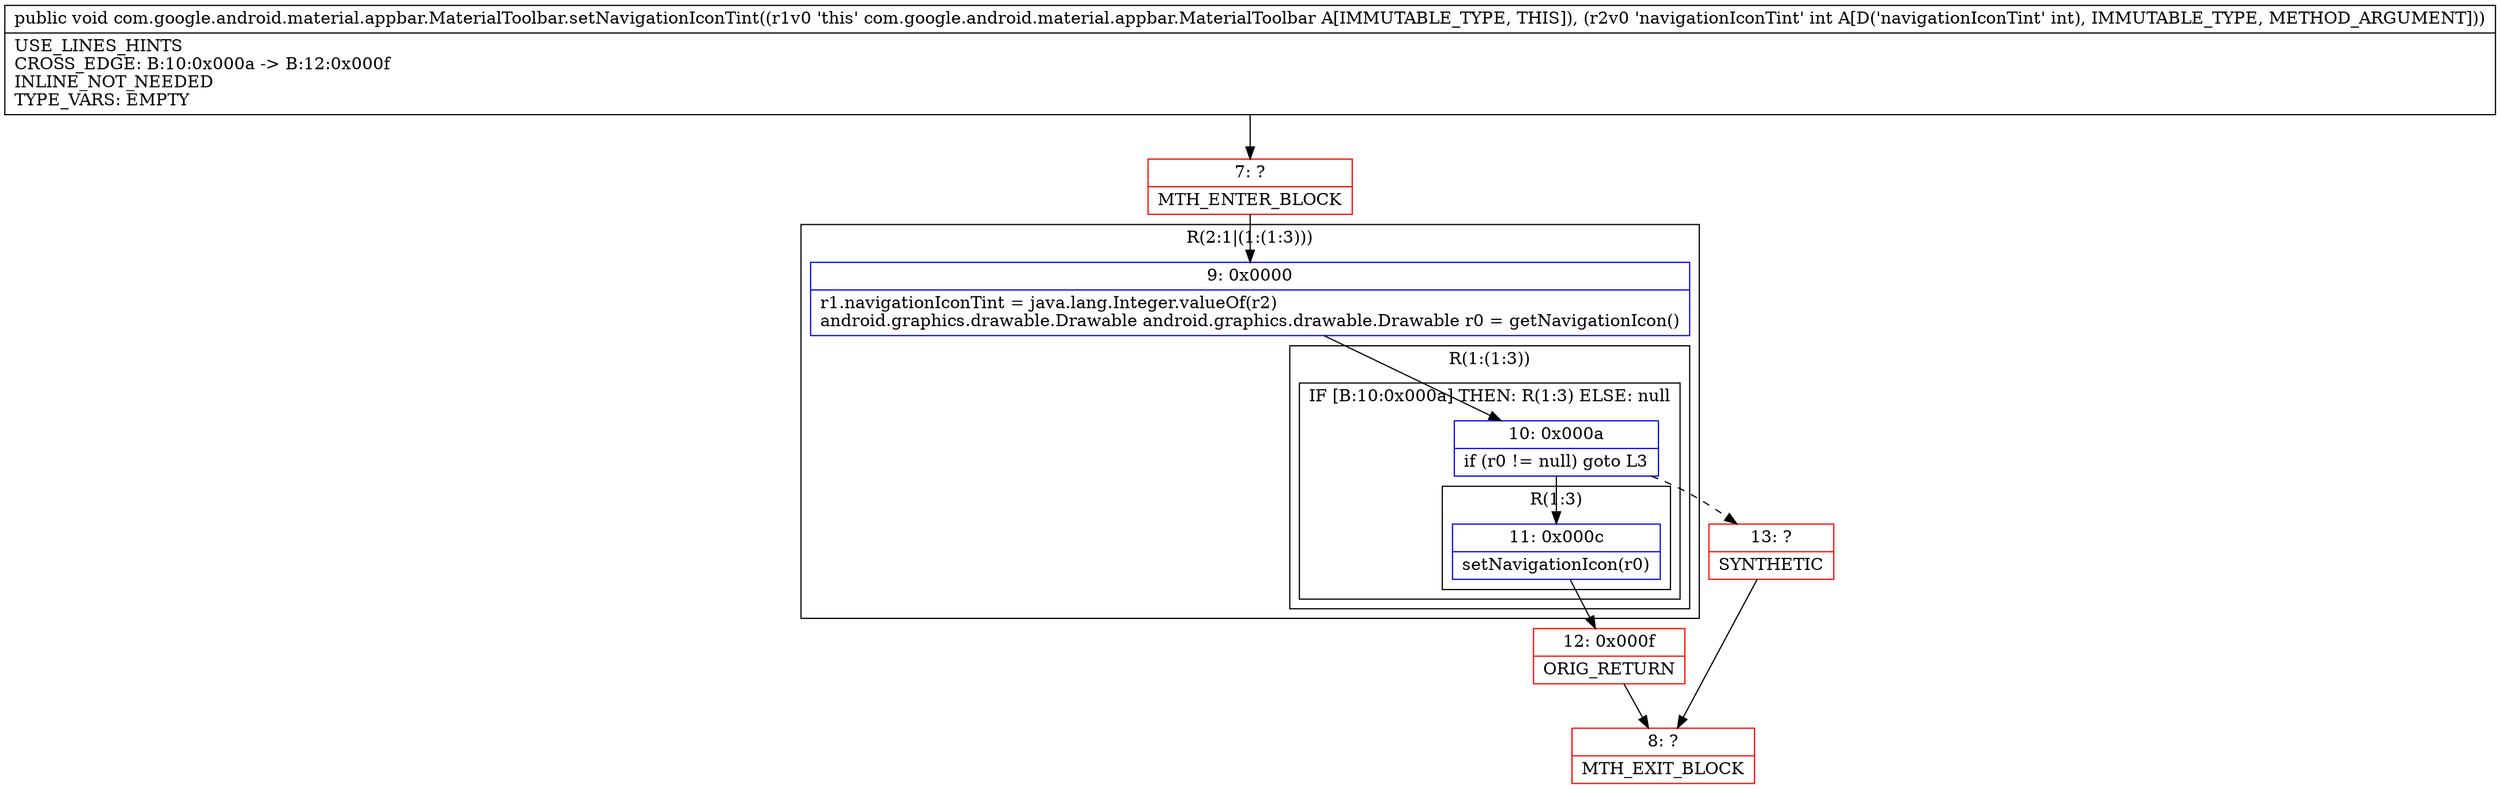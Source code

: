 digraph "CFG forcom.google.android.material.appbar.MaterialToolbar.setNavigationIconTint(I)V" {
subgraph cluster_Region_1878447619 {
label = "R(2:1|(1:(1:3)))";
node [shape=record,color=blue];
Node_9 [shape=record,label="{9\:\ 0x0000|r1.navigationIconTint = java.lang.Integer.valueOf(r2)\landroid.graphics.drawable.Drawable android.graphics.drawable.Drawable r0 = getNavigationIcon()\l}"];
subgraph cluster_Region_1709942220 {
label = "R(1:(1:3))";
node [shape=record,color=blue];
subgraph cluster_IfRegion_978563351 {
label = "IF [B:10:0x000a] THEN: R(1:3) ELSE: null";
node [shape=record,color=blue];
Node_10 [shape=record,label="{10\:\ 0x000a|if (r0 != null) goto L3\l}"];
subgraph cluster_Region_1045836005 {
label = "R(1:3)";
node [shape=record,color=blue];
Node_11 [shape=record,label="{11\:\ 0x000c|setNavigationIcon(r0)\l}"];
}
}
}
}
Node_7 [shape=record,color=red,label="{7\:\ ?|MTH_ENTER_BLOCK\l}"];
Node_12 [shape=record,color=red,label="{12\:\ 0x000f|ORIG_RETURN\l}"];
Node_8 [shape=record,color=red,label="{8\:\ ?|MTH_EXIT_BLOCK\l}"];
Node_13 [shape=record,color=red,label="{13\:\ ?|SYNTHETIC\l}"];
MethodNode[shape=record,label="{public void com.google.android.material.appbar.MaterialToolbar.setNavigationIconTint((r1v0 'this' com.google.android.material.appbar.MaterialToolbar A[IMMUTABLE_TYPE, THIS]), (r2v0 'navigationIconTint' int A[D('navigationIconTint' int), IMMUTABLE_TYPE, METHOD_ARGUMENT]))  | USE_LINES_HINTS\lCROSS_EDGE: B:10:0x000a \-\> B:12:0x000f\lINLINE_NOT_NEEDED\lTYPE_VARS: EMPTY\l}"];
MethodNode -> Node_7;Node_9 -> Node_10;
Node_10 -> Node_11;
Node_10 -> Node_13[style=dashed];
Node_11 -> Node_12;
Node_7 -> Node_9;
Node_12 -> Node_8;
Node_13 -> Node_8;
}

